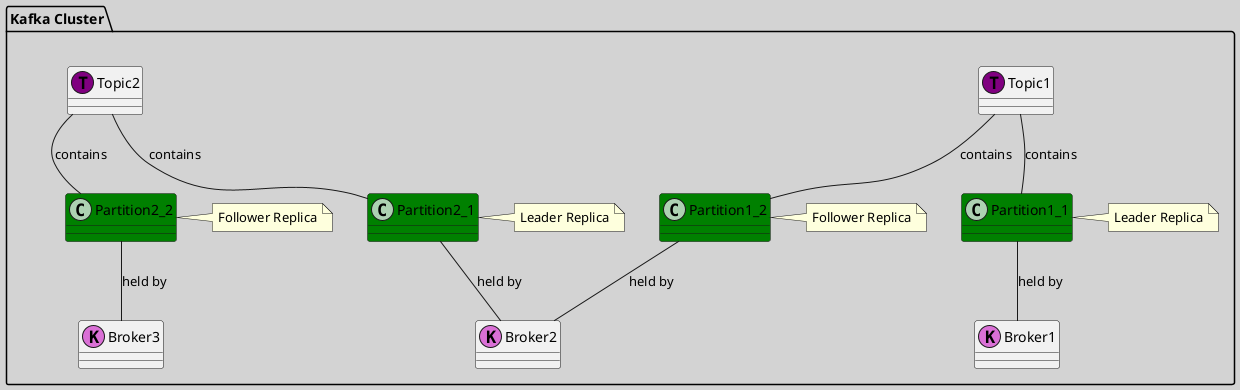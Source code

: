 @startuml
skinparam backgroundColor #D3D3D3

!define KafkaNode(x) class x << (K,orchid) >> 
!define PartitionNode(x) class x #green 

package "Kafka Cluster" {
    KafkaNode(Broker1) 
    KafkaNode(Broker2) 
    KafkaNode(Broker3) 

    class Topic1 << (T,purple) >> 
    class Topic2 << (T,purple) >> 

    PartitionNode(Partition1_1) 
    PartitionNode(Partition1_2) 
    PartitionNode(Partition2_1) 
    PartitionNode(Partition2_2) 

    Topic1 -- Partition1_1 : contains
    Topic1 -- Partition1_2 : contains
    Topic2 -- Partition2_1 : contains
    Topic2 -- Partition2_2 : contains

    Partition1_1 -- Broker1 : held by
    Partition1_2 -- Broker2 : held by
    Partition2_1 -- Broker2 : held by
    Partition2_2 -- Broker3 : held by

    note right of Partition1_1 : Leader Replica
    note right of Partition1_2 : Follower Replica
    note right of Partition2_1 : Leader Replica
    note right of Partition2_2 : Follower Replica

    Partition1_1 -[hidden]> Partition1_2 : replicates to
    Partition1_2 -[hidden]> Partition1_1 : replicates to
    Partition2_1 -[hidden]> Partition2_2 : replicates to
    Partition2_2 -[hidden]> Partition2_1 : replicates to
}

@enduml
